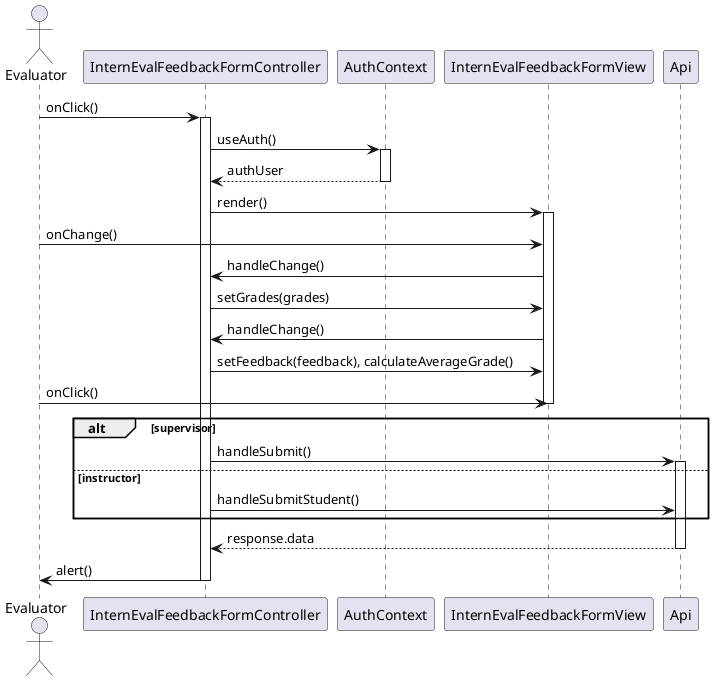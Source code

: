 @startuml intern_eval_feedback_form_sequence_diagram

actor Evaluator as User
participant InternEvalFeedbackFormController
participant AuthContext
participant InternEvalFeedbackFormView
participant Api

User -> InternEvalFeedbackFormController: onClick()

activate InternEvalFeedbackFormController
InternEvalFeedbackFormController -> AuthContext: useAuth()
activate AuthContext
AuthContext --> InternEvalFeedbackFormController: authUser
deactivate AuthContext

InternEvalFeedbackFormController -> InternEvalFeedbackFormView: render()
activate InternEvalFeedbackFormView

User -> InternEvalFeedbackFormView: onChange()
InternEvalFeedbackFormView -> InternEvalFeedbackFormController: handleChange()
InternEvalFeedbackFormController -> InternEvalFeedbackFormView: setGrades(grades)
InternEvalFeedbackFormView -> InternEvalFeedbackFormController: handleChange()
InternEvalFeedbackFormController -> InternEvalFeedbackFormView: setFeedback(feedback), calculateAverageGrade()

User -> InternEvalFeedbackFormView: onClick()
deactivate InternEvalFeedbackFormView
alt supervisor
    InternEvalFeedbackFormController -> Api: handleSubmit()
    activate Api
else instructor
    InternEvalFeedbackFormController -> Api: handleSubmitStudent()
end

Api --> InternEvalFeedbackFormController: response.data
deactivate Api

InternEvalFeedbackFormController -> User: alert()
deactivate InternEvalFeedbackFormController

@enduml
